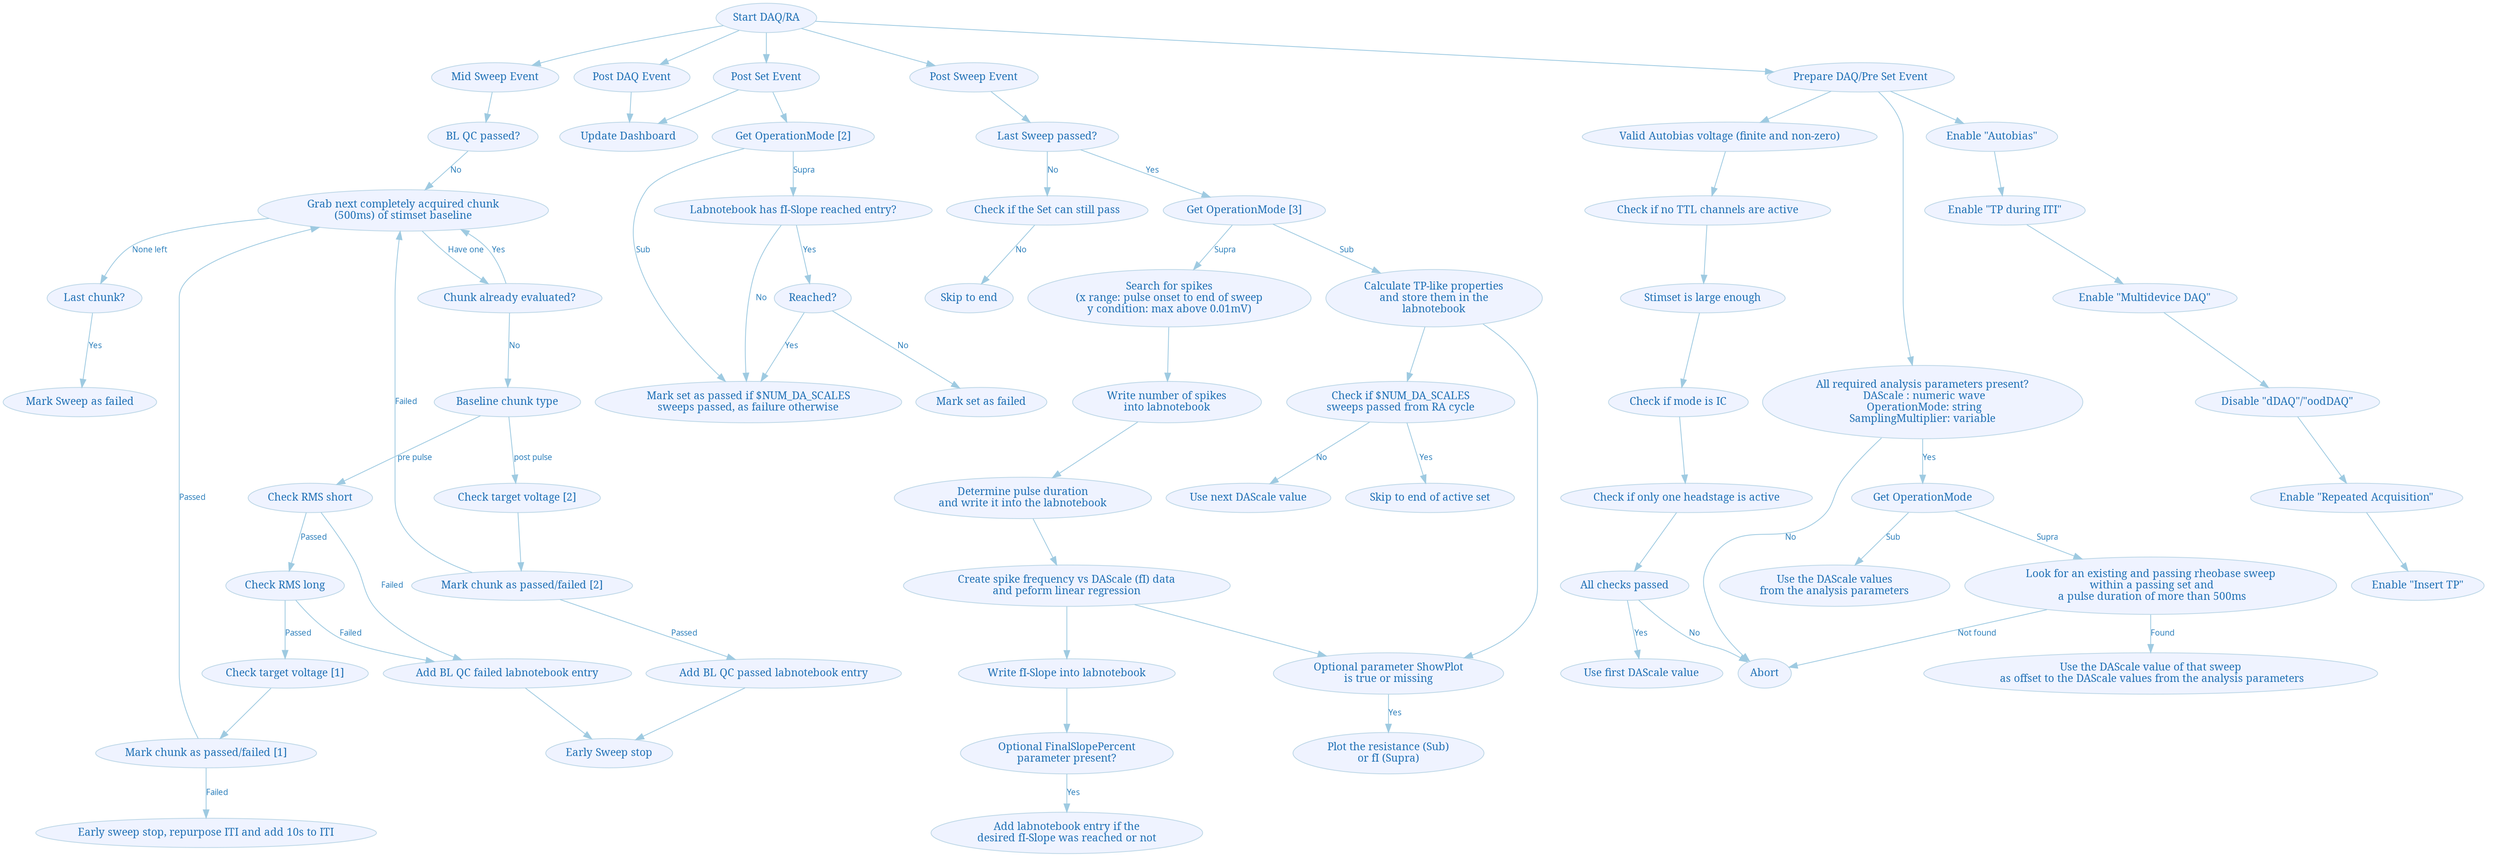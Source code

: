 digraph G {
    fontname="sans-serif";
    compound="true";
    ratio="0,01";
    center="true";
    penwidth="0.1";
    edge [comment="Wildcard edge",
          fontname="sans-serif",
          fontsize=10,
          colorscheme="blues3",
          color=2,
          fontcolor=3];
    node [fontname="serif",
          fontsize=13,
          fillcolor="1",
          colorscheme="blues4",
          color="2",
          fontcolor="4",
          style="filled"];
    "Start DAQ/RA";
    "Mid Sweep Event";
    "Post DAQ Event";
    "Post Set Event";
    "Post Sweep Event";
    "Prepare DAQ/Pre Set Event";
    "Start DAQ/RA" -> "Mid Sweep Event";
    "Start DAQ/RA" -> "Post DAQ Event";
    "Start DAQ/RA" -> "Prepare DAQ/Pre Set Event";
    "Start DAQ/RA" -> "Post Set Event";
    "Start DAQ/RA" -> "Post Sweep Event";
    subgraph cluster_preDAQ {
        color="invis";
        edge [comment="Wildcard node added automatic in EG."];
        node [comment="Wildcard node added automatic in EG."];
        "Enable \"TP during ITI\"";
        "Enable \"Autobias\"";
        "Enable \"Multidevice DAQ\"";
        "Valid Autobias voltage (finite and non-zero)";
        "Disable \"dDAQ\"/\"oodDAQ\"";
        "Enable \"Repeated Acquisition\"";
        "Enable \"Insert TP\"";
        "Check if no TTL channels are active";
        "All required analysis parameters present?\n DAScale : numeric wave\n OperationMode: string\nSamplingMultiplier: variable";
        "Get OperationMode";
        "Check if only one headstage is active";
        "Stimset is large enough";
        "Check if mode is IC";
        "Prepare DAQ/Pre Set Event" -> "Enable \"Autobias\"";
        "Enable \"Autobias\"" -> "Enable \"TP during ITI\"";
        "Enable \"TP during ITI\"" -> "Enable \"Multidevice DAQ\"";
        "Enable \"Multidevice DAQ\"" -> "Disable \"dDAQ\"/\"oodDAQ\"";
        "Disable \"dDAQ\"/\"oodDAQ\"" -> "Enable \"Repeated Acquisition\"";
        "Enable \"Repeated Acquisition\"" -> "Enable \"Insert TP\"";
        "All checks passed";
        "Prepare DAQ/Pre Set Event" -> "Valid Autobias voltage (finite and non-zero)";
        "Valid Autobias voltage (finite and non-zero)" -> "Check if no TTL channels are active";
        "Check if no TTL channels are active" -> "Stimset is large enough";
        "Stimset is large enough" -> "Check if mode is IC";
        "Check if mode is IC" -> "Check if only one headstage is active";
        "Check if only one headstage is active" -> "All checks passed";
        "Prepare DAQ/Pre Set Event" -> "All required analysis parameters present?\n DAScale : numeric wave\n OperationMode: string\nSamplingMultiplier: variable";
        "All required analysis parameters present?\n DAScale : numeric wave\n OperationMode: string\nSamplingMultiplier: variable" -> "Abort"  [label="No"];
        "All checks passed" -> "Use first DAScale value"  [label="Yes"];
        "All checks passed" -> "Abort"  [label="No"];
        "All required analysis parameters present?\n DAScale : numeric wave\n OperationMode: string\nSamplingMultiplier: variable" -> "Get OperationMode"  [label="Yes"];
        "Look for an existing and passing rheobase sweep\n within a passing set and\n a pulse duration of more than 500ms";
        "Get OperationMode" -> "Look for an existing and passing rheobase sweep\n within a passing set and\n a pulse duration of more than 500ms"  [label="Supra"];
        "Look for an existing and passing rheobase sweep\n within a passing set and\n a pulse duration of more than 500ms" -> "Abort"  [label="Not found"];
        "Use the DAScale value of that sweep\n as offset to the DAScale values from the analysis parameters";
        "Look for an existing and passing rheobase sweep\n within a passing set and\n a pulse duration of more than 500ms" -> "Use the DAScale value of that sweep\n as offset to the DAScale values from the analysis parameters"  [label="Found"];
        "Use the DAScale values\nfrom the analysis parameters";
        "Get OperationMode" -> "Use the DAScale values\nfrom the analysis parameters"  [label="Sub"];
    }

    "Post DAQ Event" -> "Update Dashboard";
    "Mark set as passed if $NUM_DA_SCALES\nsweeps passed, as failure otherwise";
    "Last Sweep passed?";
    "Check if $NUM_DA_SCALES\nsweeps passed from RA cycle";
    "Skip to end of active set";
    "Skip to end";
    "Post Sweep Event" -> "Last Sweep passed?";
    "Check if $NUM_DA_SCALES\nsweeps passed from RA cycle" -> "Skip to end of active set"  [label="Yes"];
    "Use next DAScale value";
    "Check if $NUM_DA_SCALES\nsweeps passed from RA cycle" -> "Use next DAScale value"  [label="No"];
    "Check if the Set can still pass";
    "Last Sweep passed?" -> "Check if the Set can still pass"  [label="No"];
    "Check if the Set can still pass" -> "Skip to end"  [label="No"];
    "Abort";
    "BL QC passed?";
    "Mid Sweep Event" -> "BL QC passed?";
    "Grab next completely acquired chunk\n(500ms) of stimset baseline";
    "BL QC passed?" -> "Grab next completely acquired chunk\n(500ms) of stimset baseline"  [label="No"];
    "Baseline chunk type";
    "Chunk already evaluated?";
    "Grab next completely acquired chunk\n(500ms) of stimset baseline" -> "Chunk already evaluated?"  [label="Have one"];
    "Grab next completely acquired chunk\n(500ms) of stimset baseline" -> "Last chunk?"  [label="None left"];
    "Last chunk?" -> "Mark Sweep as failed"  [label="Yes"];
    "Chunk already evaluated?" -> "Grab next completely acquired chunk\n(500ms) of stimset baseline"  [label="Yes"];
    "Chunk already evaluated?" -> "Baseline chunk type"  [label="No"];
    "Check RMS short";
    "Check RMS long";
    "Check target voltage [1]";
    "Check target voltage [2]";
    "Baseline chunk type" -> "Check RMS short"  [label="pre pulse"];
    "Check RMS short" -> "Check RMS long"  [label="Passed"];
    "Add BL QC passed labnotebook entry";
    "Add BL QC failed labnotebook entry";
    "Check RMS short" -> "Add BL QC failed labnotebook entry"  [label="Failed"];
    "Check RMS long" -> "Add BL QC failed labnotebook entry"  [label="Failed"];
    "Check RMS long" -> "Check target voltage [1]"  [label="Passed"];
    "Mark chunk as passed/failed [1]";
    "Check target voltage [1]" -> "Mark chunk as passed/failed [1]";
    "Mark chunk as passed/failed [1]" -> "Grab next completely acquired chunk\n(500ms) of stimset baseline"  [label="Passed"];
    "Early sweep stop, repurpose ITI and add 10s to ITI";
    "Mark chunk as passed/failed [1]" -> "Early sweep stop, repurpose ITI and add 10s to ITI"  [label="Failed"];
    "Baseline chunk type" -> "Check target voltage [2]"  [label="post pulse"];
    "Check target voltage [2]" -> "Mark chunk as passed/failed [2]";
    "Mark chunk as passed/failed [2]" -> "Grab next completely acquired chunk\n(500ms) of stimset baseline"  [label="Failed"];
    "Mark chunk as passed/failed [2]" -> "Add BL QC passed labnotebook entry"  [label="Passed"];
    "Add BL QC passed labnotebook entry" -> "Early Sweep stop";
    "Add BL QC failed labnotebook entry" -> "Early Sweep stop";
    "Post Set Event" -> "Update Dashboard";
    "Get OperationMode [2]";
    "Get OperationMode [2]" -> "Mark set as passed if $NUM_DA_SCALES\nsweeps passed, as failure otherwise"  [label="Sub"];
    "Post Set Event" -> "Get OperationMode [2]";
    "Optional FinalSlopePercent\nparameter present?";
    "Optional FinalSlopePercent\nparameter present?" -> "Add labnotebook entry if the\ndesired fI-Slope was reached or not"  [label="Yes"];
    "Last Sweep passed?" -> "Get OperationMode [3]"  [label="Yes"];
    "Get OperationMode [3]" -> "Calculate TP-like properties\nand store them in the\nlabnotebook"  [label="Sub"];
    "Calculate TP-like properties\nand store them in the\nlabnotebook" -> "Optional parameter ShowPlot\nis true or missing";
    "Optional parameter ShowPlot\nis true or missing" -> "Plot the resistance (Sub)\nor fI (Supra)"  [label="Yes"];
    "Calculate TP-like properties\nand store them in the\nlabnotebook" -> "Check if $NUM_DA_SCALES\nsweeps passed from RA cycle";
    "Get OperationMode [3]" -> "Search for spikes\n(x range: pulse onset to end of sweep\ny condition: max above 0.01mV)"  [label="Supra"];
    "Search for spikes\n(x range: pulse onset to end of sweep\ny condition: max above 0.01mV)" -> "Write number of spikes\ninto labnotebook";
    "Write number of spikes\ninto labnotebook" -> "Determine pulse duration\nand write it into the labnotebook";
    "Determine pulse duration\nand write it into the labnotebook" -> "Create spike frequency vs DAScale (fI) data\nand peform linear regression";
    "Create spike frequency vs DAScale (fI) data\nand peform linear regression" -> "Optional parameter ShowPlot\nis true or missing";
    "Create spike frequency vs DAScale (fI) data\nand peform linear regression" -> "Write fI-Slope into labnotebook";
    "Get OperationMode [2]" -> "Labnotebook has fI-Slope reached entry?"  [label="Supra"];
    "Labnotebook has fI-Slope reached entry?" -> "Reached?"  [label="Yes"];
    "Reached?" -> "Mark set as passed if $NUM_DA_SCALES\nsweeps passed, as failure otherwise"  [label="Yes"];
    "Reached?" -> "Mark set as failed"  [label="No"];
    "Labnotebook has fI-Slope reached entry?" -> "Mark set as passed if $NUM_DA_SCALES\nsweeps passed, as failure otherwise"  [label="No"];
    "Write fI-Slope into labnotebook" -> "Optional FinalSlopePercent\nparameter present?";
}
